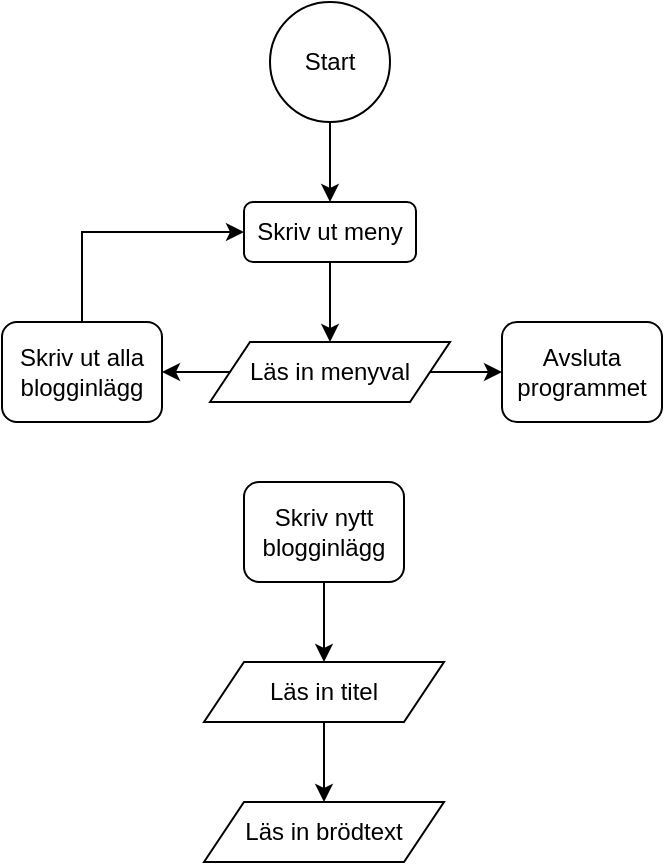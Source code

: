 <mxfile version="25.0.1">
  <diagram id="C5RBs43oDa-KdzZeNtuy" name="Page-1">
    <mxGraphModel dx="1434" dy="792" grid="1" gridSize="10" guides="1" tooltips="1" connect="1" arrows="1" fold="1" page="1" pageScale="1" pageWidth="827" pageHeight="1169" math="0" shadow="0">
      <root>
        <mxCell id="WIyWlLk6GJQsqaUBKTNV-0" />
        <mxCell id="WIyWlLk6GJQsqaUBKTNV-1" parent="WIyWlLk6GJQsqaUBKTNV-0" />
        <mxCell id="gozU1Z4TzMXtubI0LWsz-3" style="edgeStyle=orthogonalEdgeStyle;rounded=0;orthogonalLoop=1;jettySize=auto;html=1;exitX=0.5;exitY=1;exitDx=0;exitDy=0;" edge="1" parent="WIyWlLk6GJQsqaUBKTNV-1" source="WIyWlLk6GJQsqaUBKTNV-3" target="gozU1Z4TzMXtubI0LWsz-2">
          <mxGeometry relative="1" as="geometry" />
        </mxCell>
        <mxCell id="WIyWlLk6GJQsqaUBKTNV-3" value="Skriv ut meny" style="rounded=1;whiteSpace=wrap;html=1;fontSize=12;glass=0;strokeWidth=1;shadow=0;" parent="WIyWlLk6GJQsqaUBKTNV-1" vertex="1">
          <mxGeometry x="371" y="110" width="86" height="30" as="geometry" />
        </mxCell>
        <mxCell id="gozU1Z4TzMXtubI0LWsz-1" style="edgeStyle=orthogonalEdgeStyle;rounded=0;orthogonalLoop=1;jettySize=auto;html=1;exitX=0.5;exitY=1;exitDx=0;exitDy=0;entryX=0.5;entryY=0;entryDx=0;entryDy=0;" edge="1" parent="WIyWlLk6GJQsqaUBKTNV-1" source="gozU1Z4TzMXtubI0LWsz-0" target="WIyWlLk6GJQsqaUBKTNV-3">
          <mxGeometry relative="1" as="geometry" />
        </mxCell>
        <mxCell id="gozU1Z4TzMXtubI0LWsz-0" value="Start" style="ellipse;whiteSpace=wrap;html=1;aspect=fixed;" vertex="1" parent="WIyWlLk6GJQsqaUBKTNV-1">
          <mxGeometry x="384" y="10" width="60" height="60" as="geometry" />
        </mxCell>
        <mxCell id="gozU1Z4TzMXtubI0LWsz-7" style="edgeStyle=orthogonalEdgeStyle;rounded=0;orthogonalLoop=1;jettySize=auto;html=1;exitX=0;exitY=0.5;exitDx=0;exitDy=0;entryX=1;entryY=0.5;entryDx=0;entryDy=0;" edge="1" parent="WIyWlLk6GJQsqaUBKTNV-1" source="gozU1Z4TzMXtubI0LWsz-2" target="gozU1Z4TzMXtubI0LWsz-4">
          <mxGeometry relative="1" as="geometry" />
        </mxCell>
        <mxCell id="gozU1Z4TzMXtubI0LWsz-10" style="edgeStyle=orthogonalEdgeStyle;rounded=0;orthogonalLoop=1;jettySize=auto;html=1;exitX=1;exitY=0.5;exitDx=0;exitDy=0;entryX=0;entryY=0.5;entryDx=0;entryDy=0;" edge="1" parent="WIyWlLk6GJQsqaUBKTNV-1" source="gozU1Z4TzMXtubI0LWsz-2" target="gozU1Z4TzMXtubI0LWsz-9">
          <mxGeometry relative="1" as="geometry" />
        </mxCell>
        <mxCell id="gozU1Z4TzMXtubI0LWsz-2" value="Läs in menyval" style="shape=parallelogram;perimeter=parallelogramPerimeter;whiteSpace=wrap;html=1;fixedSize=1;" vertex="1" parent="WIyWlLk6GJQsqaUBKTNV-1">
          <mxGeometry x="354" y="180" width="120" height="30" as="geometry" />
        </mxCell>
        <mxCell id="gozU1Z4TzMXtubI0LWsz-8" style="edgeStyle=orthogonalEdgeStyle;rounded=0;orthogonalLoop=1;jettySize=auto;html=1;exitX=0.5;exitY=0;exitDx=0;exitDy=0;entryX=0;entryY=0.5;entryDx=0;entryDy=0;" edge="1" parent="WIyWlLk6GJQsqaUBKTNV-1" source="gozU1Z4TzMXtubI0LWsz-4" target="WIyWlLk6GJQsqaUBKTNV-3">
          <mxGeometry relative="1" as="geometry" />
        </mxCell>
        <mxCell id="gozU1Z4TzMXtubI0LWsz-4" value="Skriv ut alla blogginlägg" style="rounded=1;whiteSpace=wrap;html=1;" vertex="1" parent="WIyWlLk6GJQsqaUBKTNV-1">
          <mxGeometry x="250" y="170" width="80" height="50" as="geometry" />
        </mxCell>
        <mxCell id="gozU1Z4TzMXtubI0LWsz-9" value="Avsluta programmet" style="rounded=1;whiteSpace=wrap;html=1;" vertex="1" parent="WIyWlLk6GJQsqaUBKTNV-1">
          <mxGeometry x="500" y="170" width="80" height="50" as="geometry" />
        </mxCell>
        <mxCell id="gozU1Z4TzMXtubI0LWsz-14" style="edgeStyle=orthogonalEdgeStyle;rounded=0;orthogonalLoop=1;jettySize=auto;html=1;exitX=0.5;exitY=1;exitDx=0;exitDy=0;entryX=0.5;entryY=0;entryDx=0;entryDy=0;" edge="1" parent="WIyWlLk6GJQsqaUBKTNV-1" source="gozU1Z4TzMXtubI0LWsz-11" target="gozU1Z4TzMXtubI0LWsz-12">
          <mxGeometry relative="1" as="geometry" />
        </mxCell>
        <mxCell id="gozU1Z4TzMXtubI0LWsz-11" value="Skriv nytt blogginlägg" style="rounded=1;whiteSpace=wrap;html=1;" vertex="1" parent="WIyWlLk6GJQsqaUBKTNV-1">
          <mxGeometry x="371" y="250" width="80" height="50" as="geometry" />
        </mxCell>
        <mxCell id="gozU1Z4TzMXtubI0LWsz-18" style="edgeStyle=orthogonalEdgeStyle;rounded=0;orthogonalLoop=1;jettySize=auto;html=1;exitX=0.5;exitY=1;exitDx=0;exitDy=0;entryX=0.5;entryY=0;entryDx=0;entryDy=0;" edge="1" parent="WIyWlLk6GJQsqaUBKTNV-1" source="gozU1Z4TzMXtubI0LWsz-12" target="gozU1Z4TzMXtubI0LWsz-17">
          <mxGeometry relative="1" as="geometry" />
        </mxCell>
        <mxCell id="gozU1Z4TzMXtubI0LWsz-12" value="Läs in titel" style="shape=parallelogram;perimeter=parallelogramPerimeter;whiteSpace=wrap;html=1;fixedSize=1;" vertex="1" parent="WIyWlLk6GJQsqaUBKTNV-1">
          <mxGeometry x="351" y="340" width="120" height="30" as="geometry" />
        </mxCell>
        <mxCell id="gozU1Z4TzMXtubI0LWsz-17" value="Läs in brödtext" style="shape=parallelogram;perimeter=parallelogramPerimeter;whiteSpace=wrap;html=1;fixedSize=1;" vertex="1" parent="WIyWlLk6GJQsqaUBKTNV-1">
          <mxGeometry x="351" y="410" width="120" height="30" as="geometry" />
        </mxCell>
      </root>
    </mxGraphModel>
  </diagram>
</mxfile>
